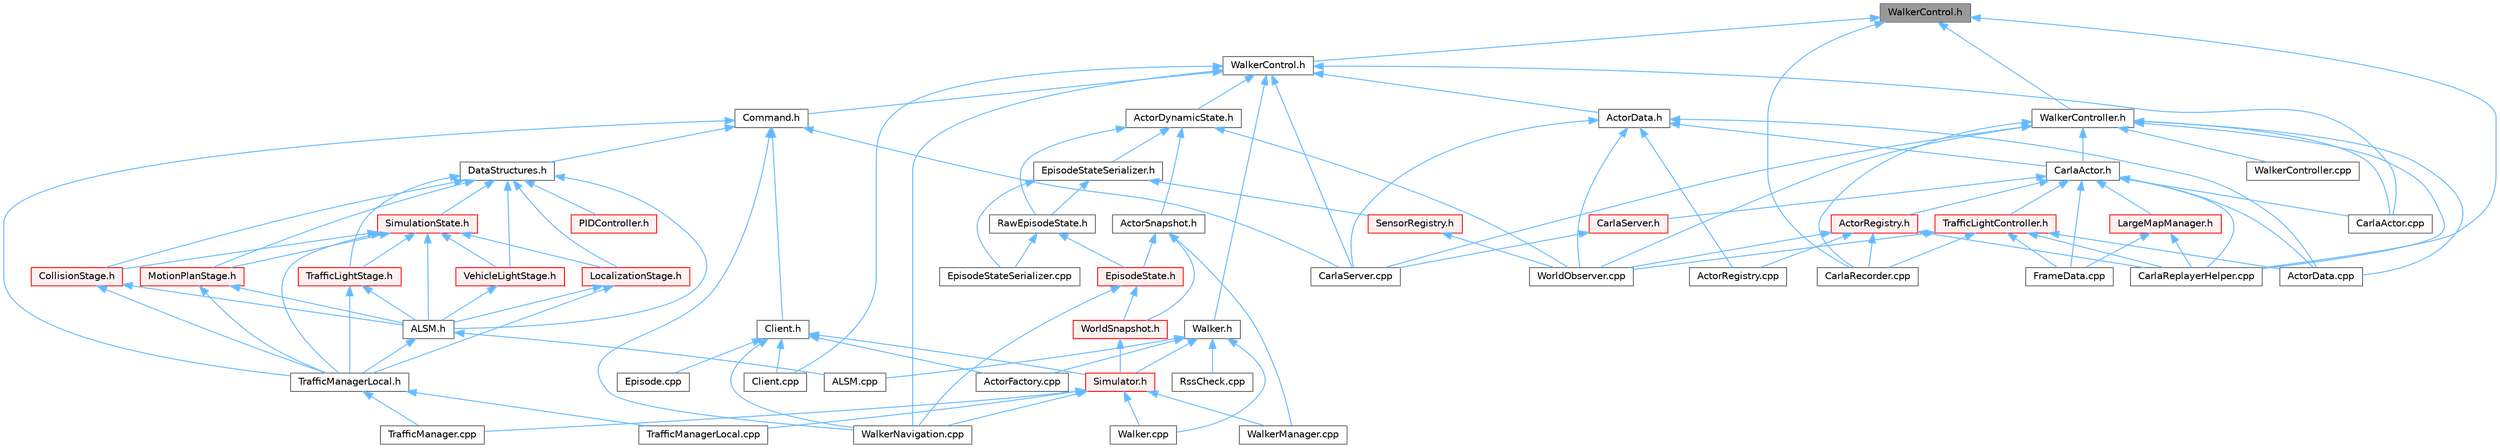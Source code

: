 digraph "WalkerControl.h"
{
 // INTERACTIVE_SVG=YES
 // LATEX_PDF_SIZE
  bgcolor="transparent";
  edge [fontname=Helvetica,fontsize=10,labelfontname=Helvetica,labelfontsize=10];
  node [fontname=Helvetica,fontsize=10,shape=box,height=0.2,width=0.4];
  Node1 [id="Node000001",label="WalkerControl.h",height=0.2,width=0.4,color="gray40", fillcolor="grey60", style="filled", fontcolor="black",tooltip=" "];
  Node1 -> Node2 [id="edge1_Node000001_Node000002",dir="back",color="steelblue1",style="solid",tooltip=" "];
  Node2 [id="Node000002",label="CarlaRecorder.cpp",height=0.2,width=0.4,color="grey40", fillcolor="white", style="filled",URL="$da/d49/CarlaRecorder_8cpp.html",tooltip=" "];
  Node1 -> Node3 [id="edge2_Node000001_Node000003",dir="back",color="steelblue1",style="solid",tooltip=" "];
  Node3 [id="Node000003",label="CarlaReplayerHelper.cpp",height=0.2,width=0.4,color="grey40", fillcolor="white", style="filled",URL="$d2/d32/CarlaReplayerHelper_8cpp.html",tooltip=" "];
  Node1 -> Node4 [id="edge3_Node000001_Node000004",dir="back",color="steelblue1",style="solid",tooltip=" "];
  Node4 [id="Node000004",label="WalkerControl.h",height=0.2,width=0.4,color="grey40", fillcolor="white", style="filled",URL="$dd/db3/LibCarla_2source_2carla_2rpc_2WalkerControl_8h.html",tooltip=" "];
  Node4 -> Node5 [id="edge4_Node000004_Node000005",dir="back",color="steelblue1",style="solid",tooltip=" "];
  Node5 [id="Node000005",label="ActorData.h",height=0.2,width=0.4,color="grey40", fillcolor="white", style="filled",URL="$de/d7d/ActorData_8h.html",tooltip=" "];
  Node5 -> Node6 [id="edge5_Node000005_Node000006",dir="back",color="steelblue1",style="solid",tooltip=" "];
  Node6 [id="Node000006",label="ActorData.cpp",height=0.2,width=0.4,color="grey40", fillcolor="white", style="filled",URL="$da/d7f/ActorData_8cpp.html",tooltip=" "];
  Node5 -> Node7 [id="edge6_Node000005_Node000007",dir="back",color="steelblue1",style="solid",tooltip=" "];
  Node7 [id="Node000007",label="ActorRegistry.cpp",height=0.2,width=0.4,color="grey40", fillcolor="white", style="filled",URL="$d3/df3/ActorRegistry_8cpp.html",tooltip=" "];
  Node5 -> Node8 [id="edge7_Node000005_Node000008",dir="back",color="steelblue1",style="solid",tooltip=" "];
  Node8 [id="Node000008",label="CarlaActor.h",height=0.2,width=0.4,color="grey40", fillcolor="white", style="filled",URL="$de/d36/CarlaActor_8h.html",tooltip=" "];
  Node8 -> Node6 [id="edge8_Node000008_Node000006",dir="back",color="steelblue1",style="solid",tooltip=" "];
  Node8 -> Node9 [id="edge9_Node000008_Node000009",dir="back",color="steelblue1",style="solid",tooltip=" "];
  Node9 [id="Node000009",label="ActorRegistry.h",height=0.2,width=0.4,color="red", fillcolor="#FFF0F0", style="filled",URL="$da/de4/ActorRegistry_8h.html",tooltip=" "];
  Node9 -> Node7 [id="edge10_Node000009_Node000007",dir="back",color="steelblue1",style="solid",tooltip=" "];
  Node9 -> Node2 [id="edge11_Node000009_Node000002",dir="back",color="steelblue1",style="solid",tooltip=" "];
  Node9 -> Node3 [id="edge12_Node000009_Node000003",dir="back",color="steelblue1",style="solid",tooltip=" "];
  Node9 -> Node97 [id="edge13_Node000009_Node000097",dir="back",color="steelblue1",style="solid",tooltip=" "];
  Node97 [id="Node000097",label="WorldObserver.cpp",height=0.2,width=0.4,color="grey40", fillcolor="white", style="filled",URL="$d9/de7/WorldObserver_8cpp.html",tooltip=" "];
  Node8 -> Node18 [id="edge14_Node000008_Node000018",dir="back",color="steelblue1",style="solid",tooltip=" "];
  Node18 [id="Node000018",label="CarlaActor.cpp",height=0.2,width=0.4,color="grey40", fillcolor="white", style="filled",URL="$d3/d43/CarlaActor_8cpp.html",tooltip=" "];
  Node8 -> Node3 [id="edge15_Node000008_Node000003",dir="back",color="steelblue1",style="solid",tooltip=" "];
  Node8 -> Node98 [id="edge16_Node000008_Node000098",dir="back",color="steelblue1",style="solid",tooltip=" "];
  Node98 [id="Node000098",label="CarlaServer.h",height=0.2,width=0.4,color="red", fillcolor="#FFF0F0", style="filled",URL="$d0/d35/CarlaServer_8h.html",tooltip=" "];
  Node98 -> Node21 [id="edge17_Node000098_Node000021",dir="back",color="steelblue1",style="solid",tooltip=" "];
  Node21 [id="Node000021",label="CarlaServer.cpp",height=0.2,width=0.4,color="grey40", fillcolor="white", style="filled",URL="$db/d6c/CarlaServer_8cpp.html",tooltip=" "];
  Node8 -> Node26 [id="edge18_Node000008_Node000026",dir="back",color="steelblue1",style="solid",tooltip=" "];
  Node26 [id="Node000026",label="FrameData.cpp",height=0.2,width=0.4,color="grey40", fillcolor="white", style="filled",URL="$df/d8a/FrameData_8cpp.html",tooltip=" "];
  Node8 -> Node109 [id="edge19_Node000008_Node000109",dir="back",color="steelblue1",style="solid",tooltip=" "];
  Node109 [id="Node000109",label="LargeMapManager.h",height=0.2,width=0.4,color="red", fillcolor="#FFF0F0", style="filled",URL="$d3/d30/LargeMapManager_8h.html",tooltip=" "];
  Node109 -> Node3 [id="edge20_Node000109_Node000003",dir="back",color="steelblue1",style="solid",tooltip=" "];
  Node109 -> Node26 [id="edge21_Node000109_Node000026",dir="back",color="steelblue1",style="solid",tooltip=" "];
  Node8 -> Node115 [id="edge22_Node000008_Node000115",dir="back",color="steelblue1",style="solid",tooltip=" "];
  Node115 [id="Node000115",label="TrafficLightController.h",height=0.2,width=0.4,color="red", fillcolor="#FFF0F0", style="filled",URL="$dd/d67/TrafficLightController_8h.html",tooltip=" "];
  Node115 -> Node6 [id="edge23_Node000115_Node000006",dir="back",color="steelblue1",style="solid",tooltip=" "];
  Node115 -> Node2 [id="edge24_Node000115_Node000002",dir="back",color="steelblue1",style="solid",tooltip=" "];
  Node115 -> Node3 [id="edge25_Node000115_Node000003",dir="back",color="steelblue1",style="solid",tooltip=" "];
  Node115 -> Node26 [id="edge26_Node000115_Node000026",dir="back",color="steelblue1",style="solid",tooltip=" "];
  Node115 -> Node97 [id="edge27_Node000115_Node000097",dir="back",color="steelblue1",style="solid",tooltip=" "];
  Node5 -> Node21 [id="edge28_Node000005_Node000021",dir="back",color="steelblue1",style="solid",tooltip=" "];
  Node5 -> Node97 [id="edge29_Node000005_Node000097",dir="back",color="steelblue1",style="solid",tooltip=" "];
  Node4 -> Node119 [id="edge30_Node000004_Node000119",dir="back",color="steelblue1",style="solid",tooltip=" "];
  Node119 [id="Node000119",label="ActorDynamicState.h",height=0.2,width=0.4,color="grey40", fillcolor="white", style="filled",URL="$d6/d60/ActorDynamicState_8h.html",tooltip=" "];
  Node119 -> Node120 [id="edge31_Node000119_Node000120",dir="back",color="steelblue1",style="solid",tooltip=" "];
  Node120 [id="Node000120",label="ActorSnapshot.h",height=0.2,width=0.4,color="grey40", fillcolor="white", style="filled",URL="$db/d5e/ActorSnapshot_8h.html",tooltip=" "];
  Node120 -> Node121 [id="edge32_Node000120_Node000121",dir="back",color="steelblue1",style="solid",tooltip=" "];
  Node121 [id="Node000121",label="EpisodeState.h",height=0.2,width=0.4,color="red", fillcolor="#FFF0F0", style="filled",URL="$d7/df2/EpisodeState_8h.html",tooltip=" "];
  Node121 -> Node192 [id="edge33_Node000121_Node000192",dir="back",color="steelblue1",style="solid",tooltip=" "];
  Node192 [id="Node000192",label="WalkerNavigation.cpp",height=0.2,width=0.4,color="grey40", fillcolor="white", style="filled",URL="$de/d84/WalkerNavigation_8cpp.html",tooltip=" "];
  Node121 -> Node208 [id="edge34_Node000121_Node000208",dir="back",color="steelblue1",style="solid",tooltip=" "];
  Node208 [id="Node000208",label="WorldSnapshot.h",height=0.2,width=0.4,color="red", fillcolor="#FFF0F0", style="filled",URL="$df/d11/WorldSnapshot_8h.html",tooltip=" "];
  Node208 -> Node184 [id="edge35_Node000208_Node000184",dir="back",color="steelblue1",style="solid",tooltip=" "];
  Node184 [id="Node000184",label="Simulator.h",height=0.2,width=0.4,color="red", fillcolor="#FFF0F0", style="filled",URL="$d6/d4a/Simulator_8h.html",tooltip=" "];
  Node184 -> Node131 [id="edge36_Node000184_Node000131",dir="back",color="steelblue1",style="solid",tooltip=" "];
  Node131 [id="Node000131",label="TrafficManager.cpp",height=0.2,width=0.4,color="grey40", fillcolor="white", style="filled",URL="$db/d04/TrafficManager_8cpp.html",tooltip=" "];
  Node184 -> Node132 [id="edge37_Node000184_Node000132",dir="back",color="steelblue1",style="solid",tooltip=" "];
  Node132 [id="Node000132",label="TrafficManagerLocal.cpp",height=0.2,width=0.4,color="grey40", fillcolor="white", style="filled",URL="$da/d53/TrafficManagerLocal_8cpp.html",tooltip=" "];
  Node184 -> Node189 [id="edge38_Node000184_Node000189",dir="back",color="steelblue1",style="solid",tooltip=" "];
  Node189 [id="Node000189",label="Walker.cpp",height=0.2,width=0.4,color="grey40", fillcolor="white", style="filled",URL="$d6/db6/Walker_8cpp.html",tooltip=" "];
  Node184 -> Node191 [id="edge39_Node000184_Node000191",dir="back",color="steelblue1",style="solid",tooltip=" "];
  Node191 [id="Node000191",label="WalkerManager.cpp",height=0.2,width=0.4,color="grey40", fillcolor="white", style="filled",URL="$d2/dbb/WalkerManager_8cpp.html",tooltip=" "];
  Node184 -> Node192 [id="edge40_Node000184_Node000192",dir="back",color="steelblue1",style="solid",tooltip=" "];
  Node120 -> Node191 [id="edge41_Node000120_Node000191",dir="back",color="steelblue1",style="solid",tooltip=" "];
  Node120 -> Node208 [id="edge42_Node000120_Node000208",dir="back",color="steelblue1",style="solid",tooltip=" "];
  Node119 -> Node209 [id="edge43_Node000119_Node000209",dir="back",color="steelblue1",style="solid",tooltip=" "];
  Node209 [id="Node000209",label="EpisodeStateSerializer.h",height=0.2,width=0.4,color="grey40", fillcolor="white", style="filled",URL="$dd/dd8/EpisodeStateSerializer_8h.html",tooltip=" "];
  Node209 -> Node210 [id="edge44_Node000209_Node000210",dir="back",color="steelblue1",style="solid",tooltip=" "];
  Node210 [id="Node000210",label="EpisodeStateSerializer.cpp",height=0.2,width=0.4,color="grey40", fillcolor="white", style="filled",URL="$de/d34/EpisodeStateSerializer_8cpp.html",tooltip=" "];
  Node209 -> Node211 [id="edge45_Node000209_Node000211",dir="back",color="steelblue1",style="solid",tooltip=" "];
  Node211 [id="Node000211",label="RawEpisodeState.h",height=0.2,width=0.4,color="grey40", fillcolor="white", style="filled",URL="$dd/d7d/RawEpisodeState_8h.html",tooltip=" "];
  Node211 -> Node121 [id="edge46_Node000211_Node000121",dir="back",color="steelblue1",style="solid",tooltip=" "];
  Node211 -> Node210 [id="edge47_Node000211_Node000210",dir="back",color="steelblue1",style="solid",tooltip=" "];
  Node209 -> Node212 [id="edge48_Node000209_Node000212",dir="back",color="steelblue1",style="solid",tooltip=" "];
  Node212 [id="Node000212",label="SensorRegistry.h",height=0.2,width=0.4,color="red", fillcolor="#FFF0F0", style="filled",URL="$d4/d03/SensorRegistry_8h.html",tooltip=" "];
  Node212 -> Node97 [id="edge49_Node000212_Node000097",dir="back",color="steelblue1",style="solid",tooltip=" "];
  Node119 -> Node211 [id="edge50_Node000119_Node000211",dir="back",color="steelblue1",style="solid",tooltip=" "];
  Node119 -> Node97 [id="edge51_Node000119_Node000097",dir="back",color="steelblue1",style="solid",tooltip=" "];
  Node4 -> Node18 [id="edge52_Node000004_Node000018",dir="back",color="steelblue1",style="solid",tooltip=" "];
  Node4 -> Node21 [id="edge53_Node000004_Node000021",dir="back",color="steelblue1",style="solid",tooltip=" "];
  Node4 -> Node217 [id="edge54_Node000004_Node000217",dir="back",color="steelblue1",style="solid",tooltip=" "];
  Node217 [id="Node000217",label="Client.cpp",height=0.2,width=0.4,color="grey40", fillcolor="white", style="filled",URL="$dc/d4a/client_2detail_2Client_8cpp.html",tooltip=" "];
  Node4 -> Node218 [id="edge55_Node000004_Node000218",dir="back",color="steelblue1",style="solid",tooltip=" "];
  Node218 [id="Node000218",label="Command.h",height=0.2,width=0.4,color="grey40", fillcolor="white", style="filled",URL="$d1/d55/Command_8h.html",tooltip=" "];
  Node218 -> Node21 [id="edge56_Node000218_Node000021",dir="back",color="steelblue1",style="solid",tooltip=" "];
  Node218 -> Node219 [id="edge57_Node000218_Node000219",dir="back",color="steelblue1",style="solid",tooltip=" "];
  Node219 [id="Node000219",label="Client.h",height=0.2,width=0.4,color="grey40", fillcolor="white", style="filled",URL="$df/d8b/client_2detail_2Client_8h.html",tooltip=" "];
  Node219 -> Node133 [id="edge58_Node000219_Node000133",dir="back",color="steelblue1",style="solid",tooltip=" "];
  Node133 [id="Node000133",label="ActorFactory.cpp",height=0.2,width=0.4,color="grey40", fillcolor="white", style="filled",URL="$df/dd6/ActorFactory_8cpp.html",tooltip=" "];
  Node219 -> Node217 [id="edge59_Node000219_Node000217",dir="back",color="steelblue1",style="solid",tooltip=" "];
  Node219 -> Node123 [id="edge60_Node000219_Node000123",dir="back",color="steelblue1",style="solid",tooltip=" "];
  Node123 [id="Node000123",label="Episode.cpp",height=0.2,width=0.4,color="grey40", fillcolor="white", style="filled",URL="$d6/d12/Episode_8cpp.html",tooltip=" "];
  Node219 -> Node184 [id="edge61_Node000219_Node000184",dir="back",color="steelblue1",style="solid",tooltip=" "];
  Node219 -> Node192 [id="edge62_Node000219_Node000192",dir="back",color="steelblue1",style="solid",tooltip=" "];
  Node218 -> Node170 [id="edge63_Node000218_Node000170",dir="back",color="steelblue1",style="solid",tooltip=" "];
  Node170 [id="Node000170",label="DataStructures.h",height=0.2,width=0.4,color="grey40", fillcolor="white", style="filled",URL="$d0/d49/DataStructures_8h.html",tooltip=" "];
  Node170 -> Node128 [id="edge64_Node000170_Node000128",dir="back",color="steelblue1",style="solid",tooltip=" "];
  Node128 [id="Node000128",label="ALSM.h",height=0.2,width=0.4,color="grey40", fillcolor="white", style="filled",URL="$dc/d2c/ALSM_8h.html",tooltip=" "];
  Node128 -> Node129 [id="edge65_Node000128_Node000129",dir="back",color="steelblue1",style="solid",tooltip=" "];
  Node129 [id="Node000129",label="ALSM.cpp",height=0.2,width=0.4,color="grey40", fillcolor="white", style="filled",URL="$d9/da8/ALSM_8cpp.html",tooltip=" "];
  Node128 -> Node130 [id="edge66_Node000128_Node000130",dir="back",color="steelblue1",style="solid",tooltip=" "];
  Node130 [id="Node000130",label="TrafficManagerLocal.h",height=0.2,width=0.4,color="grey40", fillcolor="white", style="filled",URL="$db/ddf/TrafficManagerLocal_8h.html",tooltip=" "];
  Node130 -> Node131 [id="edge67_Node000130_Node000131",dir="back",color="steelblue1",style="solid",tooltip=" "];
  Node130 -> Node132 [id="edge68_Node000130_Node000132",dir="back",color="steelblue1",style="solid",tooltip=" "];
  Node170 -> Node166 [id="edge69_Node000170_Node000166",dir="back",color="steelblue1",style="solid",tooltip=" "];
  Node166 [id="Node000166",label="CollisionStage.h",height=0.2,width=0.4,color="red", fillcolor="#FFF0F0", style="filled",URL="$da/d67/CollisionStage_8h.html",tooltip=" "];
  Node166 -> Node128 [id="edge70_Node000166_Node000128",dir="back",color="steelblue1",style="solid",tooltip=" "];
  Node166 -> Node130 [id="edge71_Node000166_Node000130",dir="back",color="steelblue1",style="solid",tooltip=" "];
  Node170 -> Node143 [id="edge72_Node000170_Node000143",dir="back",color="steelblue1",style="solid",tooltip=" "];
  Node143 [id="Node000143",label="LocalizationStage.h",height=0.2,width=0.4,color="red", fillcolor="#FFF0F0", style="filled",URL="$d9/df4/LocalizationStage_8h.html",tooltip=" "];
  Node143 -> Node128 [id="edge73_Node000143_Node000128",dir="back",color="steelblue1",style="solid",tooltip=" "];
  Node143 -> Node130 [id="edge74_Node000143_Node000130",dir="back",color="steelblue1",style="solid",tooltip=" "];
  Node170 -> Node146 [id="edge75_Node000170_Node000146",dir="back",color="steelblue1",style="solid",tooltip=" "];
  Node146 [id="Node000146",label="MotionPlanStage.h",height=0.2,width=0.4,color="red", fillcolor="#FFF0F0", style="filled",URL="$d3/d00/MotionPlanStage_8h.html",tooltip=" "];
  Node146 -> Node128 [id="edge76_Node000146_Node000128",dir="back",color="steelblue1",style="solid",tooltip=" "];
  Node146 -> Node130 [id="edge77_Node000146_Node000130",dir="back",color="steelblue1",style="solid",tooltip=" "];
  Node170 -> Node171 [id="edge78_Node000170_Node000171",dir="back",color="steelblue1",style="solid",tooltip=" "];
  Node171 [id="Node000171",label="PIDController.h",height=0.2,width=0.4,color="red", fillcolor="#FFF0F0", style="filled",URL="$dc/d75/PIDController_8h.html",tooltip=" "];
  Node170 -> Node172 [id="edge79_Node000170_Node000172",dir="back",color="steelblue1",style="solid",tooltip=" "];
  Node172 [id="Node000172",label="SimulationState.h",height=0.2,width=0.4,color="red", fillcolor="#FFF0F0", style="filled",URL="$d5/d3b/SimulationState_8h.html",tooltip=" "];
  Node172 -> Node128 [id="edge80_Node000172_Node000128",dir="back",color="steelblue1",style="solid",tooltip=" "];
  Node172 -> Node166 [id="edge81_Node000172_Node000166",dir="back",color="steelblue1",style="solid",tooltip=" "];
  Node172 -> Node143 [id="edge82_Node000172_Node000143",dir="back",color="steelblue1",style="solid",tooltip=" "];
  Node172 -> Node146 [id="edge83_Node000172_Node000146",dir="back",color="steelblue1",style="solid",tooltip=" "];
  Node172 -> Node168 [id="edge84_Node000172_Node000168",dir="back",color="steelblue1",style="solid",tooltip=" "];
  Node168 [id="Node000168",label="TrafficLightStage.h",height=0.2,width=0.4,color="red", fillcolor="#FFF0F0", style="filled",URL="$d4/d12/TrafficLightStage_8h.html",tooltip=" "];
  Node168 -> Node128 [id="edge85_Node000168_Node000128",dir="back",color="steelblue1",style="solid",tooltip=" "];
  Node168 -> Node130 [id="edge86_Node000168_Node000130",dir="back",color="steelblue1",style="solid",tooltip=" "];
  Node172 -> Node130 [id="edge87_Node000172_Node000130",dir="back",color="steelblue1",style="solid",tooltip=" "];
  Node172 -> Node169 [id="edge88_Node000172_Node000169",dir="back",color="steelblue1",style="solid",tooltip=" "];
  Node169 [id="Node000169",label="VehicleLightStage.h",height=0.2,width=0.4,color="red", fillcolor="#FFF0F0", style="filled",URL="$d1/dc1/VehicleLightStage_8h.html",tooltip=" "];
  Node169 -> Node128 [id="edge89_Node000169_Node000128",dir="back",color="steelblue1",style="solid",tooltip=" "];
  Node170 -> Node168 [id="edge90_Node000170_Node000168",dir="back",color="steelblue1",style="solid",tooltip=" "];
  Node170 -> Node169 [id="edge91_Node000170_Node000169",dir="back",color="steelblue1",style="solid",tooltip=" "];
  Node218 -> Node130 [id="edge92_Node000218_Node000130",dir="back",color="steelblue1",style="solid",tooltip=" "];
  Node218 -> Node192 [id="edge93_Node000218_Node000192",dir="back",color="steelblue1",style="solid",tooltip=" "];
  Node4 -> Node204 [id="edge94_Node000004_Node000204",dir="back",color="steelblue1",style="solid",tooltip=" "];
  Node204 [id="Node000204",label="Walker.h",height=0.2,width=0.4,color="grey40", fillcolor="white", style="filled",URL="$d5/d10/Walker_8h.html",tooltip=" "];
  Node204 -> Node129 [id="edge95_Node000204_Node000129",dir="back",color="steelblue1",style="solid",tooltip=" "];
  Node204 -> Node133 [id="edge96_Node000204_Node000133",dir="back",color="steelblue1",style="solid",tooltip=" "];
  Node204 -> Node151 [id="edge97_Node000204_Node000151",dir="back",color="steelblue1",style="solid",tooltip=" "];
  Node151 [id="Node000151",label="RssCheck.cpp",height=0.2,width=0.4,color="grey40", fillcolor="white", style="filled",URL="$d0/dce/RssCheck_8cpp.html",tooltip=" "];
  Node204 -> Node184 [id="edge98_Node000204_Node000184",dir="back",color="steelblue1",style="solid",tooltip=" "];
  Node204 -> Node189 [id="edge99_Node000204_Node000189",dir="back",color="steelblue1",style="solid",tooltip=" "];
  Node4 -> Node192 [id="edge100_Node000004_Node000192",dir="back",color="steelblue1",style="solid",tooltip=" "];
  Node1 -> Node220 [id="edge101_Node000001_Node000220",dir="back",color="steelblue1",style="solid",tooltip=" "];
  Node220 [id="Node000220",label="WalkerController.h",height=0.2,width=0.4,color="grey40", fillcolor="white", style="filled",URL="$da/d52/WalkerController_8h.html",tooltip=" "];
  Node220 -> Node6 [id="edge102_Node000220_Node000006",dir="back",color="steelblue1",style="solid",tooltip=" "];
  Node220 -> Node18 [id="edge103_Node000220_Node000018",dir="back",color="steelblue1",style="solid",tooltip=" "];
  Node220 -> Node8 [id="edge104_Node000220_Node000008",dir="back",color="steelblue1",style="solid",tooltip=" "];
  Node220 -> Node2 [id="edge105_Node000220_Node000002",dir="back",color="steelblue1",style="solid",tooltip=" "];
  Node220 -> Node3 [id="edge106_Node000220_Node000003",dir="back",color="steelblue1",style="solid",tooltip=" "];
  Node220 -> Node21 [id="edge107_Node000220_Node000021",dir="back",color="steelblue1",style="solid",tooltip=" "];
  Node220 -> Node221 [id="edge108_Node000220_Node000221",dir="back",color="steelblue1",style="solid",tooltip=" "];
  Node221 [id="Node000221",label="WalkerController.cpp",height=0.2,width=0.4,color="grey40", fillcolor="white", style="filled",URL="$d0/d76/WalkerController_8cpp.html",tooltip=" "];
  Node220 -> Node97 [id="edge109_Node000220_Node000097",dir="back",color="steelblue1",style="solid",tooltip=" "];
}
